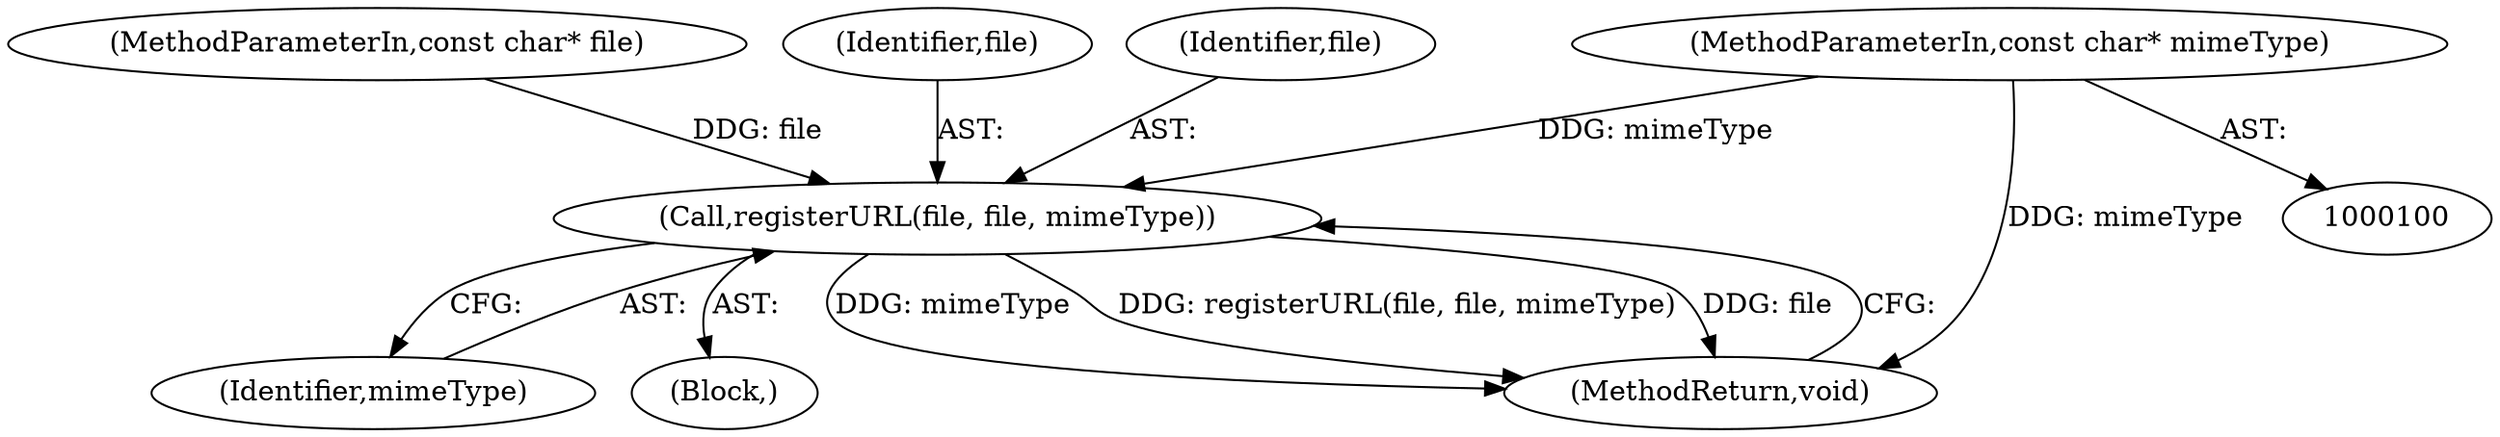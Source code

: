 digraph "1_Chrome_7f0126ff011142c8619b10a6e64d04d1745c503a_12@pointer" {
"1000102" [label="(MethodParameterIn,const char* mimeType)"];
"1000104" [label="(Call,registerURL(file, file, mimeType))"];
"1000101" [label="(MethodParameterIn,const char* file)"];
"1000107" [label="(Identifier,mimeType)"];
"1000106" [label="(Identifier,file)"];
"1000103" [label="(Block,)"];
"1000102" [label="(MethodParameterIn,const char* mimeType)"];
"1000108" [label="(MethodReturn,void)"];
"1000105" [label="(Identifier,file)"];
"1000104" [label="(Call,registerURL(file, file, mimeType))"];
"1000102" -> "1000100"  [label="AST: "];
"1000102" -> "1000108"  [label="DDG: mimeType"];
"1000102" -> "1000104"  [label="DDG: mimeType"];
"1000104" -> "1000103"  [label="AST: "];
"1000104" -> "1000107"  [label="CFG: "];
"1000105" -> "1000104"  [label="AST: "];
"1000106" -> "1000104"  [label="AST: "];
"1000107" -> "1000104"  [label="AST: "];
"1000108" -> "1000104"  [label="CFG: "];
"1000104" -> "1000108"  [label="DDG: mimeType"];
"1000104" -> "1000108"  [label="DDG: registerURL(file, file, mimeType)"];
"1000104" -> "1000108"  [label="DDG: file"];
"1000101" -> "1000104"  [label="DDG: file"];
}
